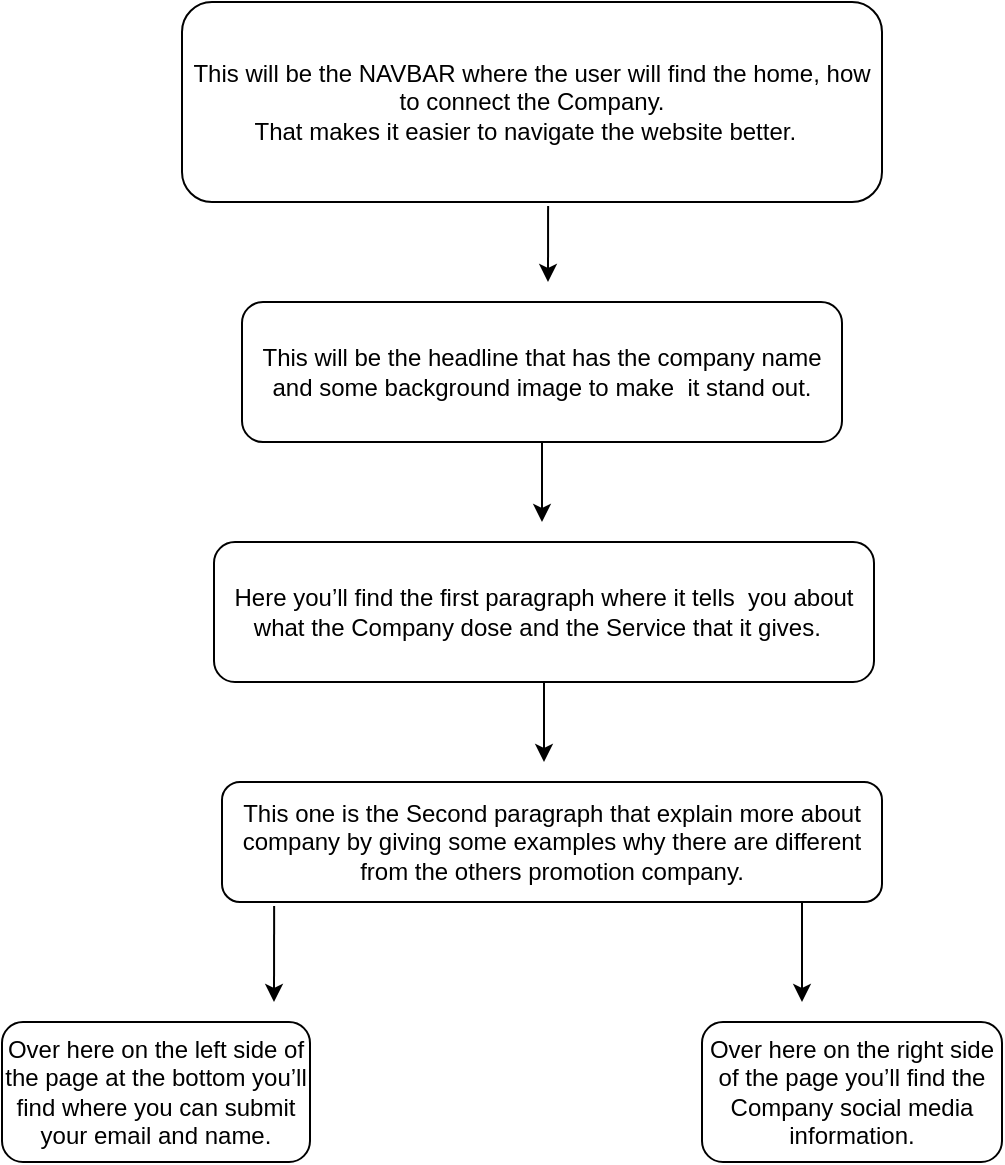 <mxfile version="21.2.1" type="github">
  <diagram name="Page-1" id="jlVl903x1nGIdACKJlxr">
    <mxGraphModel dx="659" dy="663" grid="1" gridSize="10" guides="1" tooltips="1" connect="1" arrows="1" fold="1" page="1" pageScale="1" pageWidth="850" pageHeight="1100" math="0" shadow="0">
      <root>
        <mxCell id="0" />
        <mxCell id="1" parent="0" />
        <mxCell id="dJMjIW-Js8F18m7cWWNH-1" value="This will be the NAVBAR where the user will find the home, how to connect the Company.&lt;br&gt;That makes it easier to navigate the website better.&amp;nbsp;&amp;nbsp;" style="rounded=1;whiteSpace=wrap;html=1;" vertex="1" parent="1">
          <mxGeometry x="140" y="80" width="350" height="100" as="geometry" />
        </mxCell>
        <mxCell id="dJMjIW-Js8F18m7cWWNH-15" style="edgeStyle=orthogonalEdgeStyle;rounded=0;orthogonalLoop=1;jettySize=auto;html=1;" edge="1" parent="1" source="dJMjIW-Js8F18m7cWWNH-2">
          <mxGeometry relative="1" as="geometry">
            <mxPoint x="320" y="340" as="targetPoint" />
          </mxGeometry>
        </mxCell>
        <mxCell id="dJMjIW-Js8F18m7cWWNH-2" value="This will be the headline that has the company name and some background image to make&amp;nbsp; it stand out." style="rounded=1;whiteSpace=wrap;html=1;" vertex="1" parent="1">
          <mxGeometry x="170" y="230" width="300" height="70" as="geometry" />
        </mxCell>
        <mxCell id="dJMjIW-Js8F18m7cWWNH-11" style="edgeStyle=orthogonalEdgeStyle;rounded=0;orthogonalLoop=1;jettySize=auto;html=1;" edge="1" parent="1" source="dJMjIW-Js8F18m7cWWNH-3">
          <mxGeometry relative="1" as="geometry">
            <mxPoint x="321" y="460" as="targetPoint" />
          </mxGeometry>
        </mxCell>
        <mxCell id="dJMjIW-Js8F18m7cWWNH-3" value="Here you’ll find the first paragraph where it tells&amp;nbsp; you about what the Company dose and the Service that it gives.&amp;nbsp;&amp;nbsp;" style="rounded=1;whiteSpace=wrap;html=1;" vertex="1" parent="1">
          <mxGeometry x="156" y="350" width="330" height="70" as="geometry" />
        </mxCell>
        <mxCell id="dJMjIW-Js8F18m7cWWNH-4" value="This one is the Second paragraph that explain more about company by giving some examples why there are different from the others promotion company." style="rounded=1;whiteSpace=wrap;html=1;" vertex="1" parent="1">
          <mxGeometry x="160" y="470" width="330" height="60" as="geometry" />
        </mxCell>
        <mxCell id="dJMjIW-Js8F18m7cWWNH-5" value="Over here on the left side of the page at the bottom you’ll find where you can submit your email and name." style="rounded=1;whiteSpace=wrap;html=1;" vertex="1" parent="1">
          <mxGeometry x="50" y="590" width="154" height="70" as="geometry" />
        </mxCell>
        <mxCell id="dJMjIW-Js8F18m7cWWNH-6" value="Over here on the right side of the page you’ll find the Company social media information." style="rounded=1;whiteSpace=wrap;html=1;" vertex="1" parent="1">
          <mxGeometry x="400" y="590" width="150" height="70" as="geometry" />
        </mxCell>
        <mxCell id="dJMjIW-Js8F18m7cWWNH-16" value="" style="endArrow=classic;html=1;rounded=0;exitX=0.079;exitY=1.033;exitDx=0;exitDy=0;exitPerimeter=0;" edge="1" parent="1" source="dJMjIW-Js8F18m7cWWNH-4">
          <mxGeometry width="50" height="50" relative="1" as="geometry">
            <mxPoint x="150" y="570" as="sourcePoint" />
            <mxPoint x="186" y="580" as="targetPoint" />
            <Array as="points" />
          </mxGeometry>
        </mxCell>
        <mxCell id="dJMjIW-Js8F18m7cWWNH-17" value="" style="endArrow=classic;html=1;rounded=0;" edge="1" parent="1">
          <mxGeometry width="50" height="50" relative="1" as="geometry">
            <mxPoint x="450" y="530" as="sourcePoint" />
            <mxPoint x="450" y="580" as="targetPoint" />
            <Array as="points" />
          </mxGeometry>
        </mxCell>
        <mxCell id="dJMjIW-Js8F18m7cWWNH-19" value="" style="endArrow=classic;html=1;rounded=0;exitX=0.523;exitY=1.02;exitDx=0;exitDy=0;exitPerimeter=0;" edge="1" parent="1" source="dJMjIW-Js8F18m7cWWNH-1">
          <mxGeometry width="50" height="50" relative="1" as="geometry">
            <mxPoint x="310" y="340" as="sourcePoint" />
            <mxPoint x="323" y="220" as="targetPoint" />
            <Array as="points" />
          </mxGeometry>
        </mxCell>
      </root>
    </mxGraphModel>
  </diagram>
</mxfile>
